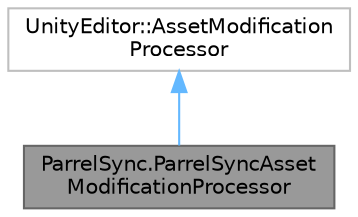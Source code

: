 digraph "ParrelSync.ParrelSyncAssetModificationProcessor"
{
 // LATEX_PDF_SIZE
  bgcolor="transparent";
  edge [fontname=Helvetica,fontsize=10,labelfontname=Helvetica,labelfontsize=10];
  node [fontname=Helvetica,fontsize=10,shape=box,height=0.2,width=0.4];
  Node1 [id="Node000001",label="ParrelSync.ParrelSyncAsset\lModificationProcessor",height=0.2,width=0.4,color="gray40", fillcolor="grey60", style="filled", fontcolor="black",tooltip="For preventing assets being modified from the clone instance."];
  Node2 -> Node1 [id="edge1_Node000001_Node000002",dir="back",color="steelblue1",style="solid",tooltip=" "];
  Node2 [id="Node000002",label="UnityEditor::AssetModification\lProcessor",height=0.2,width=0.4,color="grey75", fillcolor="white", style="filled",tooltip=" "];
}
